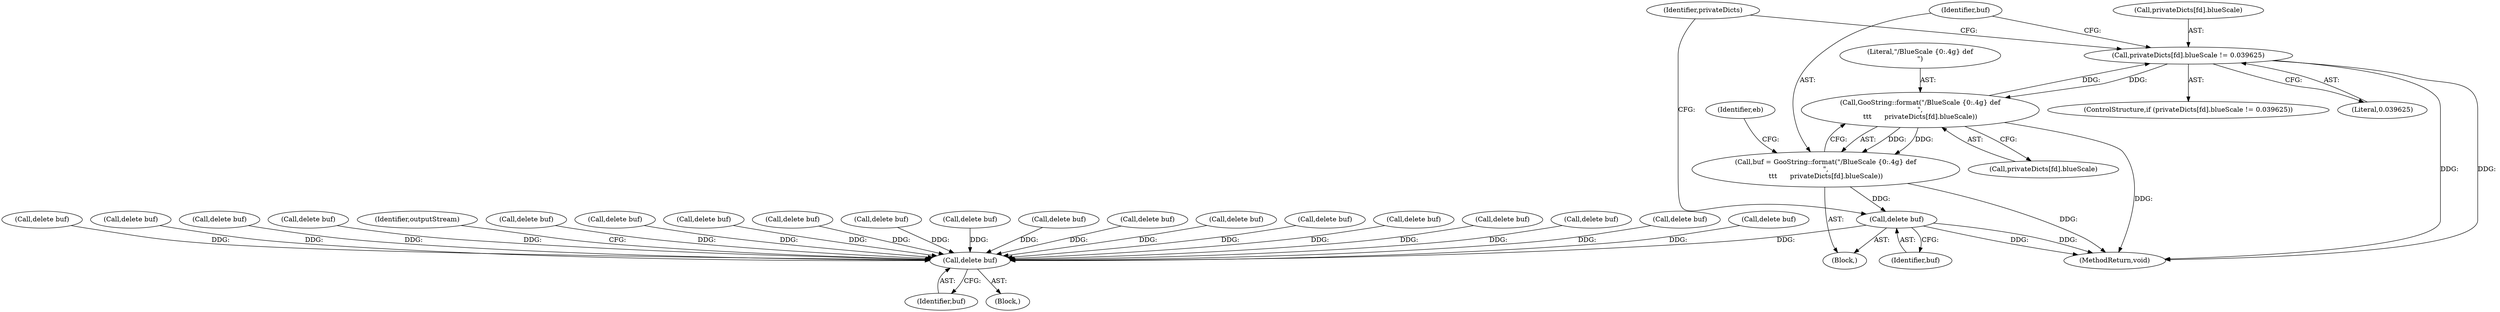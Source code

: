 digraph "0_poppler_da63c35549e8852a410946ab016a3f25ac701bdf@array" {
"1000821" [label="(Call,privateDicts[fd].blueScale != 0.039625)"];
"1000831" [label="(Call,GooString::format(\"/BlueScale {0:.4g} def\n\",\n\t\t\t      privateDicts[fd].blueScale))"];
"1000821" [label="(Call,privateDicts[fd].blueScale != 0.039625)"];
"1000829" [label="(Call,buf = GooString::format(\"/BlueScale {0:.4g} def\n\",\n\t\t\t      privateDicts[fd].blueScale))"];
"1000842" [label="(Call,delete buf)"];
"1000355" [label="(Call,delete buf)"];
"1000831" [label="(Call,GooString::format(\"/BlueScale {0:.4g} def\n\",\n\t\t\t      privateDicts[fd].blueScale))"];
"1000832" [label="(Literal,\"/BlueScale {0:.4g} def\n\")"];
"1000762" [label="(Call,delete buf)"];
"1000822" [label="(Call,privateDicts[fd].blueScale)"];
"1000842" [label="(Call,delete buf)"];
"1000658" [label="(Call,delete buf)"];
"1000912" [label="(Call,delete buf)"];
"1000830" [label="(Identifier,buf)"];
"1000356" [label="(Identifier,buf)"];
"1000833" [label="(Call,privateDicts[fd].blueScale)"];
"1000355" [label="(Call,delete buf)"];
"1000295" [label="(Block,)"];
"1001135" [label="(Call,delete buf)"];
"1000828" [label="(Block,)"];
"1000840" [label="(Identifier,eb)"];
"1000529" [label="(Call,delete buf)"];
"1000497" [label="(Call,delete buf)"];
"1001111" [label="(Call,delete buf)"];
"1000814" [label="(Call,delete buf)"];
"1000890" [label="(Call,delete buf)"];
"1000821" [label="(Call,privateDicts[fd].blueScale != 0.039625)"];
"1001087" [label="(Call,delete buf)"];
"1000848" [label="(Identifier,privateDicts)"];
"1000934" [label="(Call,delete buf)"];
"1000477" [label="(Call,delete buf)"];
"1000843" [label="(Identifier,buf)"];
"1000866" [label="(Call,delete buf)"];
"1000710" [label="(Call,delete buf)"];
"1000358" [label="(Identifier,outputStream)"];
"1000820" [label="(ControlStructure,if (privateDicts[fd].blueScale != 0.039625))"];
"1000982" [label="(Call,delete buf)"];
"1000829" [label="(Call,buf = GooString::format(\"/BlueScale {0:.4g} def\n\",\n\t\t\t      privateDicts[fd].blueScale))"];
"1001258" [label="(Call,delete buf)"];
"1000545" [label="(Call,delete buf)"];
"1001034" [label="(Call,delete buf)"];
"1000827" [label="(Literal,0.039625)"];
"1001475" [label="(MethodReturn,void)"];
"1001063" [label="(Call,delete buf)"];
"1000821" -> "1000820"  [label="AST: "];
"1000821" -> "1000827"  [label="CFG: "];
"1000822" -> "1000821"  [label="AST: "];
"1000827" -> "1000821"  [label="AST: "];
"1000830" -> "1000821"  [label="CFG: "];
"1000848" -> "1000821"  [label="CFG: "];
"1000821" -> "1001475"  [label="DDG: "];
"1000821" -> "1001475"  [label="DDG: "];
"1000831" -> "1000821"  [label="DDG: "];
"1000821" -> "1000831"  [label="DDG: "];
"1000831" -> "1000829"  [label="AST: "];
"1000831" -> "1000833"  [label="CFG: "];
"1000832" -> "1000831"  [label="AST: "];
"1000833" -> "1000831"  [label="AST: "];
"1000829" -> "1000831"  [label="CFG: "];
"1000831" -> "1001475"  [label="DDG: "];
"1000831" -> "1000829"  [label="DDG: "];
"1000831" -> "1000829"  [label="DDG: "];
"1000829" -> "1000828"  [label="AST: "];
"1000830" -> "1000829"  [label="AST: "];
"1000840" -> "1000829"  [label="CFG: "];
"1000829" -> "1001475"  [label="DDG: "];
"1000829" -> "1000842"  [label="DDG: "];
"1000842" -> "1000828"  [label="AST: "];
"1000842" -> "1000843"  [label="CFG: "];
"1000843" -> "1000842"  [label="AST: "];
"1000848" -> "1000842"  [label="CFG: "];
"1000842" -> "1001475"  [label="DDG: "];
"1000842" -> "1001475"  [label="DDG: "];
"1000842" -> "1000355"  [label="DDG: "];
"1000355" -> "1000295"  [label="AST: "];
"1000355" -> "1000356"  [label="CFG: "];
"1000356" -> "1000355"  [label="AST: "];
"1000358" -> "1000355"  [label="CFG: "];
"1000934" -> "1000355"  [label="DDG: "];
"1000497" -> "1000355"  [label="DDG: "];
"1001087" -> "1000355"  [label="DDG: "];
"1000545" -> "1000355"  [label="DDG: "];
"1001034" -> "1000355"  [label="DDG: "];
"1001063" -> "1000355"  [label="DDG: "];
"1001135" -> "1000355"  [label="DDG: "];
"1000658" -> "1000355"  [label="DDG: "];
"1001258" -> "1000355"  [label="DDG: "];
"1000477" -> "1000355"  [label="DDG: "];
"1000912" -> "1000355"  [label="DDG: "];
"1001111" -> "1000355"  [label="DDG: "];
"1000890" -> "1000355"  [label="DDG: "];
"1000866" -> "1000355"  [label="DDG: "];
"1000710" -> "1000355"  [label="DDG: "];
"1000529" -> "1000355"  [label="DDG: "];
"1000814" -> "1000355"  [label="DDG: "];
"1000762" -> "1000355"  [label="DDG: "];
"1000982" -> "1000355"  [label="DDG: "];
}
